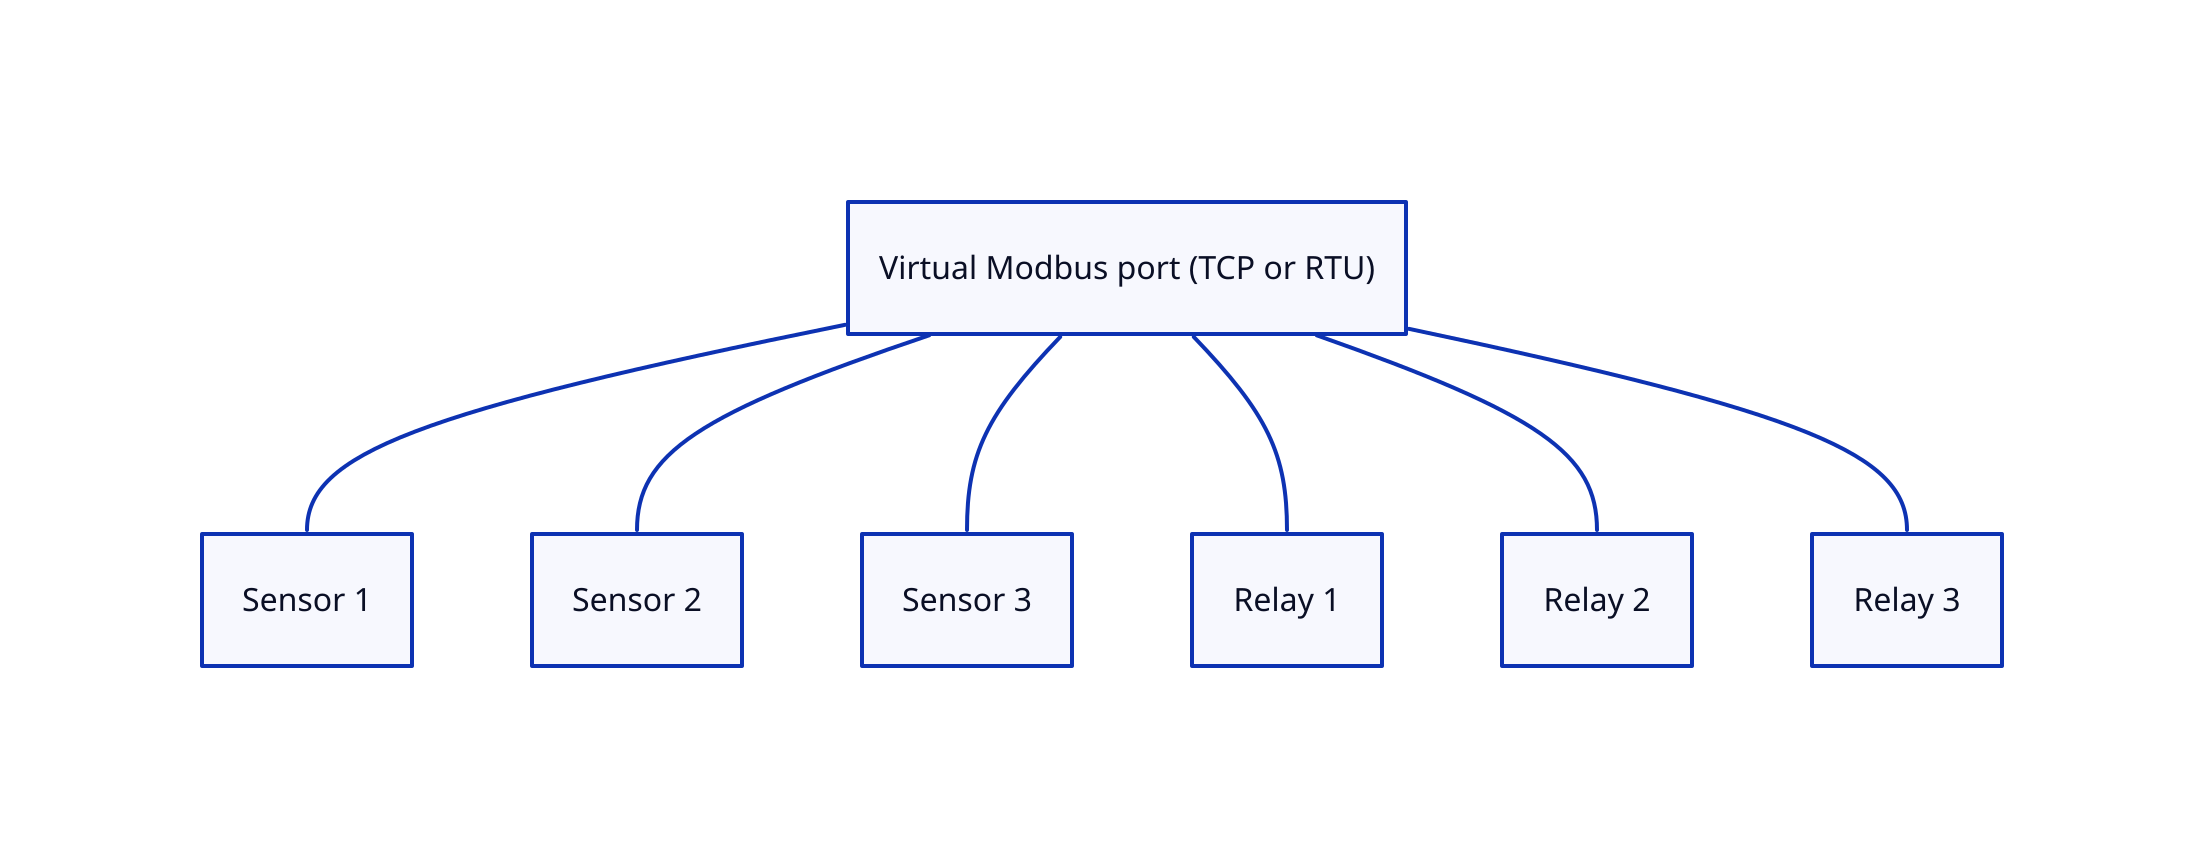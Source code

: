 port: Virtual Modbus port (TCP or RTU)

sensor1: Sensor 1
sensor2: Sensor 2
sensor3: Sensor 3

relay1: Relay 1
relay2: Relay 2
relay3: Relay 3

port -- sensor1
port -- sensor2
port -- sensor3

port -- relay1
port -- relay2
port -- relay3
